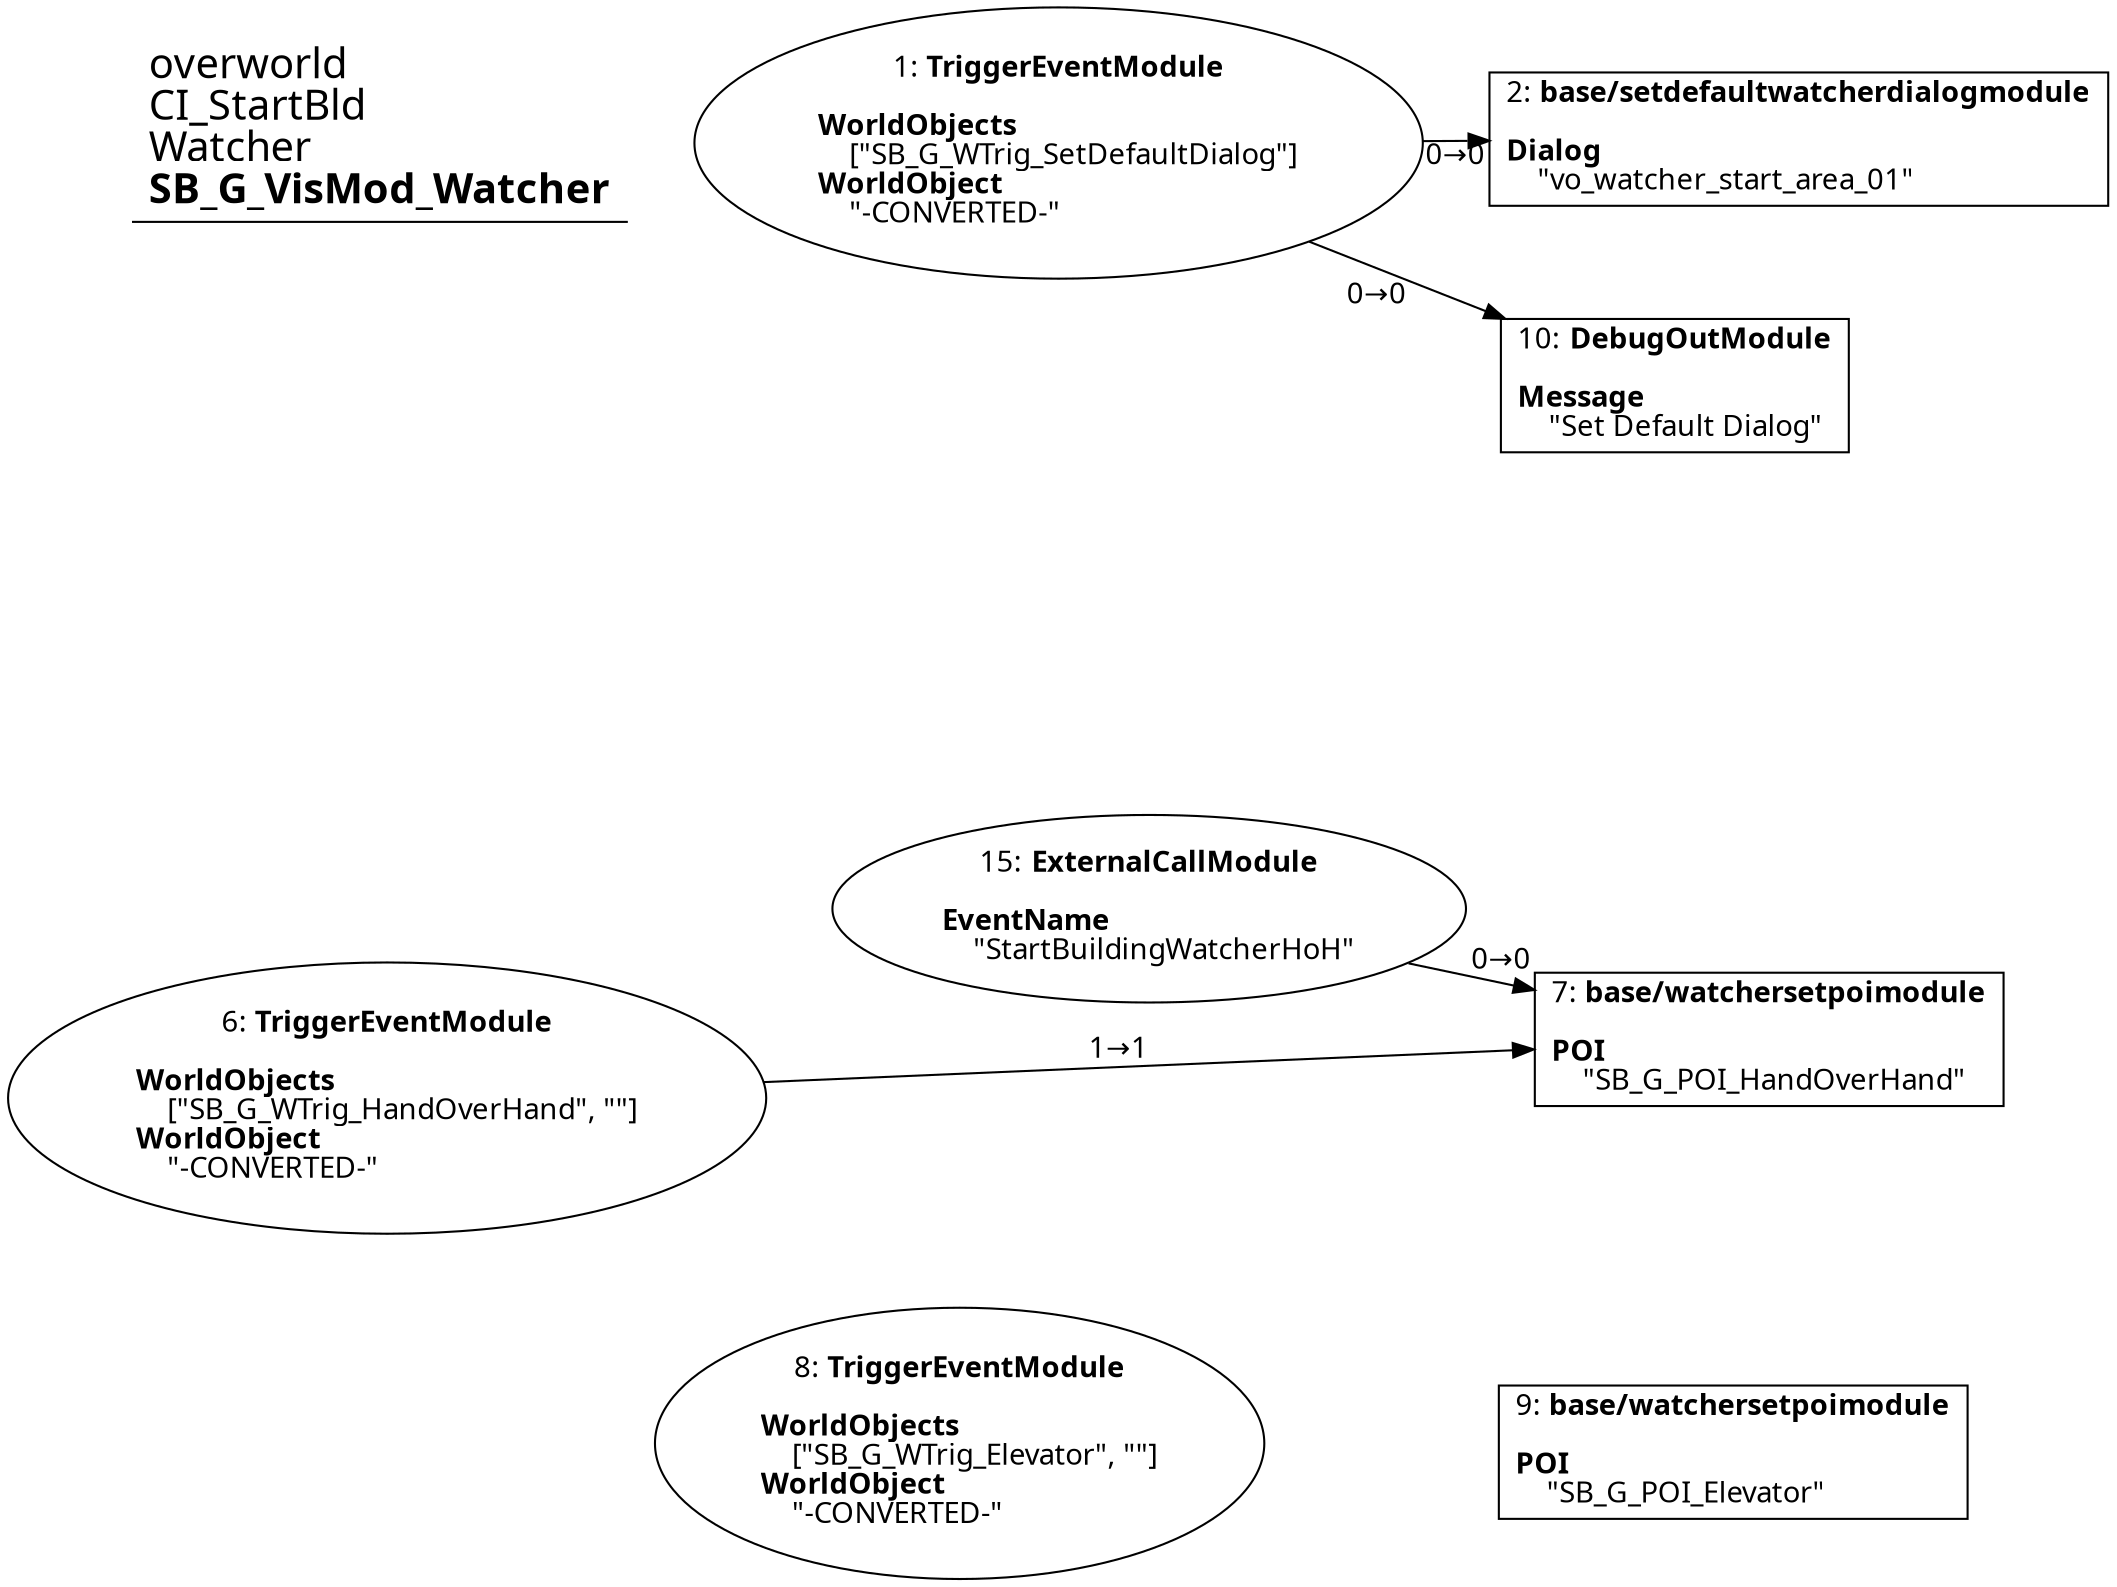 digraph {
    layout = fdp;
    overlap = prism;
    sep = "+16";
    splines = spline;

    node [ shape = box ];

    graph [ fontname = "Segoe UI" ];
    node [ fontname = "Segoe UI" ];
    edge [ fontname = "Segoe UI" ];

    1 [ label = <1: <b>TriggerEventModule</b><br/><br/><b>WorldObjects</b><br align="left"/>    [&quot;SB_G_WTrig_SetDefaultDialog&quot;]<br align="left"/><b>WorldObject</b><br align="left"/>    &quot;-CONVERTED-&quot;<br align="left"/>> ];
    1 [ shape = oval ]
    1 [ pos = "0.42200002,-0.07300001!" ];
    1 -> 2 [ label = "0→0" ];
    1 -> 10 [ label = "0→0" ];

    2 [ label = <2: <b>base/setdefaultwatcherdialogmodule</b><br/><br/><b>Dialog</b><br align="left"/>    &quot;vo_watcher_start_area_01&quot;<br align="left"/>> ];
    2 [ pos = "0.71800005,-0.071!" ];

    6 [ label = <6: <b>TriggerEventModule</b><br/><br/><b>WorldObjects</b><br align="left"/>    [&quot;SB_G_WTrig_HandOverHand&quot;, &quot;&quot;]<br align="left"/><b>WorldObject</b><br align="left"/>    &quot;-CONVERTED-&quot;<br align="left"/>> ];
    6 [ shape = oval ]
    6 [ pos = "0.27,-0.551!" ];
    6 -> 7 [ label = "1→1" ];

    7 [ label = <7: <b>base/watchersetpoimodule</b><br/><br/><b>POI</b><br align="left"/>    &quot;SB_G_POI_HandOverHand&quot;<br align="left"/>> ];
    7 [ pos = "0.748,-0.55!" ];

    8 [ label = <8: <b>TriggerEventModule</b><br/><br/><b>WorldObjects</b><br align="left"/>    [&quot;SB_G_WTrig_Elevator&quot;, &quot;&quot;]<br align="left"/><b>WorldObject</b><br align="left"/>    &quot;-CONVERTED-&quot;<br align="left"/>> ];
    8 [ shape = oval ]
    8 [ pos = "0.437,-0.763!" ];

    9 [ label = <9: <b>base/watchersetpoimodule</b><br/><br/><b>POI</b><br align="left"/>    &quot;SB_G_POI_Elevator&quot;<br align="left"/>> ];
    9 [ pos = "0.763,-0.767!" ];

    10 [ label = <10: <b>DebugOutModule</b><br/><br/><b>Message</b><br align="left"/>    &quot;Set Default Dialog&quot;<br align="left"/>> ];
    10 [ pos = "0.72200006,-0.19500001!" ];

    15 [ label = <15: <b>ExternalCallModule</b><br/><br/><b>EventName</b><br align="left"/>    &quot;StartBuildingWatcherHoH&quot;<br align="left"/>> ];
    15 [ shape = oval ]
    15 [ pos = "0.49100003,-0.49600002!" ];
    15 -> 7 [ label = "0→0" ];

    title [ pos = "0.26900002,-0.07!" ];
    title [ shape = underline ];
    title [ label = <<font point-size="20">overworld<br align="left"/>CI_StartBld<br align="left"/>Watcher<br align="left"/><b>SB_G_VisMod_Watcher</b><br align="left"/></font>> ];
}
